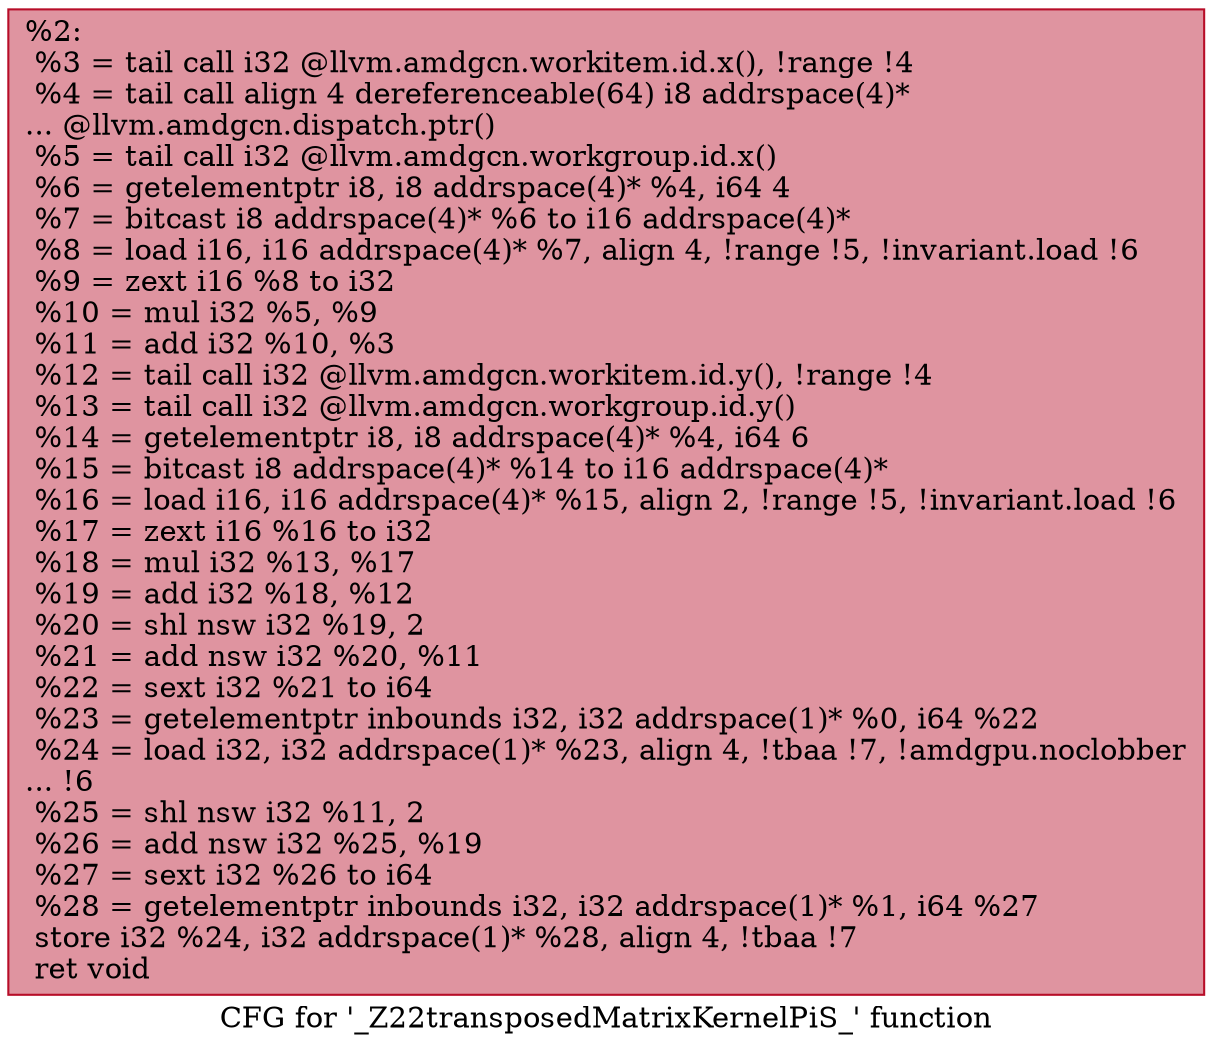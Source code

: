 digraph "CFG for '_Z22transposedMatrixKernelPiS_' function" {
	label="CFG for '_Z22transposedMatrixKernelPiS_' function";

	Node0x5672210 [shape=record,color="#b70d28ff", style=filled, fillcolor="#b70d2870",label="{%2:\l  %3 = tail call i32 @llvm.amdgcn.workitem.id.x(), !range !4\l  %4 = tail call align 4 dereferenceable(64) i8 addrspace(4)*\l... @llvm.amdgcn.dispatch.ptr()\l  %5 = tail call i32 @llvm.amdgcn.workgroup.id.x()\l  %6 = getelementptr i8, i8 addrspace(4)* %4, i64 4\l  %7 = bitcast i8 addrspace(4)* %6 to i16 addrspace(4)*\l  %8 = load i16, i16 addrspace(4)* %7, align 4, !range !5, !invariant.load !6\l  %9 = zext i16 %8 to i32\l  %10 = mul i32 %5, %9\l  %11 = add i32 %10, %3\l  %12 = tail call i32 @llvm.amdgcn.workitem.id.y(), !range !4\l  %13 = tail call i32 @llvm.amdgcn.workgroup.id.y()\l  %14 = getelementptr i8, i8 addrspace(4)* %4, i64 6\l  %15 = bitcast i8 addrspace(4)* %14 to i16 addrspace(4)*\l  %16 = load i16, i16 addrspace(4)* %15, align 2, !range !5, !invariant.load !6\l  %17 = zext i16 %16 to i32\l  %18 = mul i32 %13, %17\l  %19 = add i32 %18, %12\l  %20 = shl nsw i32 %19, 2\l  %21 = add nsw i32 %20, %11\l  %22 = sext i32 %21 to i64\l  %23 = getelementptr inbounds i32, i32 addrspace(1)* %0, i64 %22\l  %24 = load i32, i32 addrspace(1)* %23, align 4, !tbaa !7, !amdgpu.noclobber\l... !6\l  %25 = shl nsw i32 %11, 2\l  %26 = add nsw i32 %25, %19\l  %27 = sext i32 %26 to i64\l  %28 = getelementptr inbounds i32, i32 addrspace(1)* %1, i64 %27\l  store i32 %24, i32 addrspace(1)* %28, align 4, !tbaa !7\l  ret void\l}"];
}
